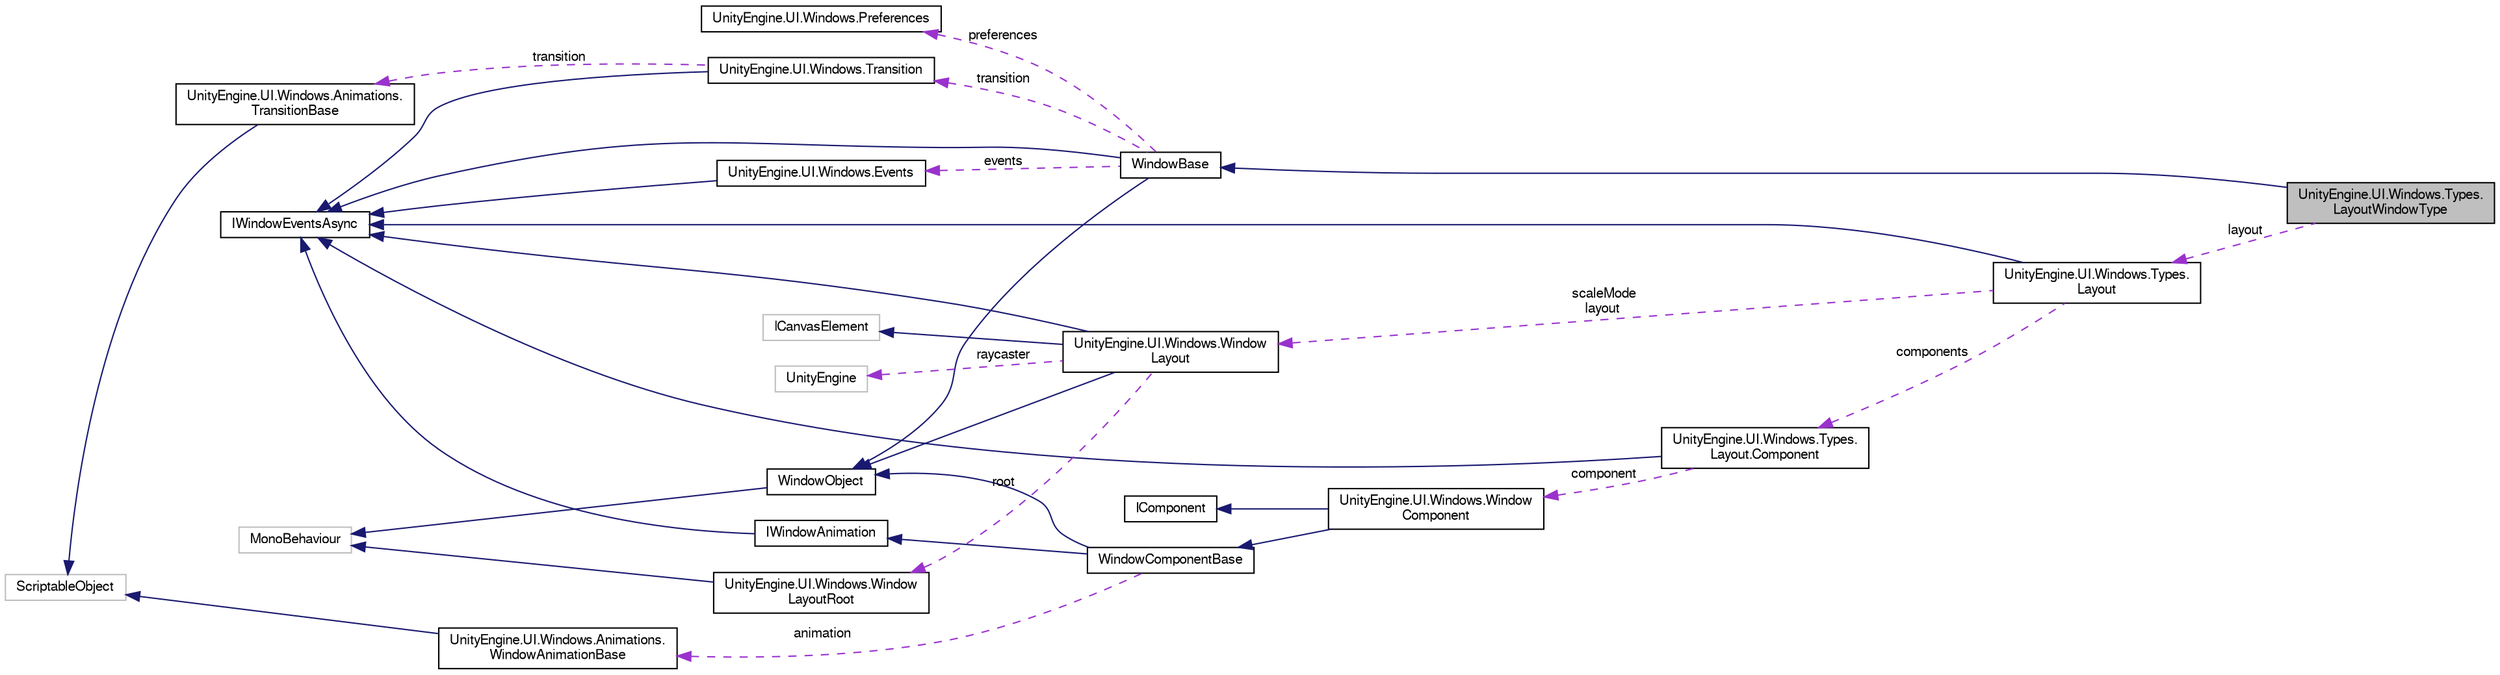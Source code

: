 digraph "UnityEngine.UI.Windows.Types.LayoutWindowType"
{
  edge [fontname="FreeSans",fontsize="10",labelfontname="FreeSans",labelfontsize="10"];
  node [fontname="FreeSans",fontsize="10",shape=record];
  rankdir="LR";
  Node1 [label="UnityEngine.UI.Windows.Types.\lLayoutWindowType",height=0.2,width=0.4,color="black", fillcolor="grey75", style="filled", fontcolor="black"];
  Node2 -> Node1 [dir="back",color="midnightblue",fontsize="10",style="solid",fontname="FreeSans"];
  Node2 [label="WindowBase",height=0.2,width=0.4,color="black", fillcolor="white", style="filled",URL="$class_unity_engine_1_1_u_i_1_1_windows_1_1_window_base.html"];
  Node3 -> Node2 [dir="back",color="midnightblue",fontsize="10",style="solid",fontname="FreeSans"];
  Node3 [label="WindowObject",height=0.2,width=0.4,color="black", fillcolor="white", style="filled",URL="$class_unity_engine_1_1_u_i_1_1_windows_1_1_window_object.html"];
  Node4 -> Node3 [dir="back",color="midnightblue",fontsize="10",style="solid",fontname="FreeSans"];
  Node4 [label="MonoBehaviour",height=0.2,width=0.4,color="grey75", fillcolor="white", style="filled"];
  Node5 -> Node2 [dir="back",color="midnightblue",fontsize="10",style="solid",fontname="FreeSans"];
  Node5 [label="IWindowEventsAsync",height=0.2,width=0.4,color="black", fillcolor="white", style="filled",URL="$interface_unity_engine_1_1_u_i_1_1_windows_1_1_i_window_events_async.html"];
  Node6 -> Node2 [dir="back",color="darkorchid3",fontsize="10",style="dashed",label=" transition" ,fontname="FreeSans"];
  Node6 [label="UnityEngine.UI.Windows.Transition",height=0.2,width=0.4,color="black", fillcolor="white", style="filled",URL="$class_unity_engine_1_1_u_i_1_1_windows_1_1_transition.html"];
  Node5 -> Node6 [dir="back",color="midnightblue",fontsize="10",style="solid",fontname="FreeSans"];
  Node7 -> Node6 [dir="back",color="darkorchid3",fontsize="10",style="dashed",label=" transition" ,fontname="FreeSans"];
  Node7 [label="UnityEngine.UI.Windows.Animations.\lTransitionBase",height=0.2,width=0.4,color="black", fillcolor="white", style="filled",URL="$class_unity_engine_1_1_u_i_1_1_windows_1_1_animations_1_1_transition_base.html"];
  Node8 -> Node7 [dir="back",color="midnightblue",fontsize="10",style="solid",fontname="FreeSans"];
  Node8 [label="ScriptableObject",height=0.2,width=0.4,color="grey75", fillcolor="white", style="filled"];
  Node9 -> Node2 [dir="back",color="darkorchid3",fontsize="10",style="dashed",label=" events" ,fontname="FreeSans"];
  Node9 [label="UnityEngine.UI.Windows.Events",height=0.2,width=0.4,color="black", fillcolor="white", style="filled",URL="$class_unity_engine_1_1_u_i_1_1_windows_1_1_events.html"];
  Node5 -> Node9 [dir="back",color="midnightblue",fontsize="10",style="solid",fontname="FreeSans"];
  Node10 -> Node2 [dir="back",color="darkorchid3",fontsize="10",style="dashed",label=" preferences" ,fontname="FreeSans"];
  Node10 [label="UnityEngine.UI.Windows.Preferences",height=0.2,width=0.4,color="black", fillcolor="white", style="filled",URL="$class_unity_engine_1_1_u_i_1_1_windows_1_1_preferences.html"];
  Node11 -> Node1 [dir="back",color="darkorchid3",fontsize="10",style="dashed",label=" layout" ,fontname="FreeSans"];
  Node11 [label="UnityEngine.UI.Windows.Types.\lLayout",height=0.2,width=0.4,color="black", fillcolor="white", style="filled",URL="$class_unity_engine_1_1_u_i_1_1_windows_1_1_types_1_1_layout.html"];
  Node5 -> Node11 [dir="back",color="midnightblue",fontsize="10",style="solid",fontname="FreeSans"];
  Node12 -> Node11 [dir="back",color="darkorchid3",fontsize="10",style="dashed",label=" scaleMode\nlayout" ,fontname="FreeSans"];
  Node12 [label="UnityEngine.UI.Windows.Window\lLayout",height=0.2,width=0.4,color="black", fillcolor="white", style="filled",URL="$class_unity_engine_1_1_u_i_1_1_windows_1_1_window_layout.html"];
  Node3 -> Node12 [dir="back",color="midnightblue",fontsize="10",style="solid",fontname="FreeSans"];
  Node13 -> Node12 [dir="back",color="midnightblue",fontsize="10",style="solid",fontname="FreeSans"];
  Node13 [label="ICanvasElement",height=0.2,width=0.4,color="grey75", fillcolor="white", style="filled"];
  Node5 -> Node12 [dir="back",color="midnightblue",fontsize="10",style="solid",fontname="FreeSans"];
  Node14 -> Node12 [dir="back",color="darkorchid3",fontsize="10",style="dashed",label=" raycaster" ,fontname="FreeSans"];
  Node14 [label="UnityEngine",height=0.2,width=0.4,color="grey75", fillcolor="white", style="filled"];
  Node15 -> Node12 [dir="back",color="darkorchid3",fontsize="10",style="dashed",label=" root" ,fontname="FreeSans"];
  Node15 [label="UnityEngine.UI.Windows.Window\lLayoutRoot",height=0.2,width=0.4,color="black", fillcolor="white", style="filled",URL="$class_unity_engine_1_1_u_i_1_1_windows_1_1_window_layout_root.html"];
  Node4 -> Node15 [dir="back",color="midnightblue",fontsize="10",style="solid",fontname="FreeSans"];
  Node16 -> Node11 [dir="back",color="darkorchid3",fontsize="10",style="dashed",label=" components" ,fontname="FreeSans"];
  Node16 [label="UnityEngine.UI.Windows.Types.\lLayout.Component",height=0.2,width=0.4,color="black", fillcolor="white", style="filled",URL="$class_unity_engine_1_1_u_i_1_1_windows_1_1_types_1_1_layout_1_1_component.html"];
  Node5 -> Node16 [dir="back",color="midnightblue",fontsize="10",style="solid",fontname="FreeSans"];
  Node17 -> Node16 [dir="back",color="darkorchid3",fontsize="10",style="dashed",label=" component" ,fontname="FreeSans"];
  Node17 [label="UnityEngine.UI.Windows.Window\lComponent",height=0.2,width=0.4,color="black", fillcolor="white", style="filled",URL="$class_unity_engine_1_1_u_i_1_1_windows_1_1_window_component.html"];
  Node18 -> Node17 [dir="back",color="midnightblue",fontsize="10",style="solid",fontname="FreeSans"];
  Node18 [label="WindowComponentBase",height=0.2,width=0.4,color="black", fillcolor="white", style="filled",URL="$class_unity_engine_1_1_u_i_1_1_windows_1_1_window_component_base.html"];
  Node3 -> Node18 [dir="back",color="midnightblue",fontsize="10",style="solid",fontname="FreeSans"];
  Node19 -> Node18 [dir="back",color="midnightblue",fontsize="10",style="solid",fontname="FreeSans"];
  Node19 [label="IWindowAnimation",height=0.2,width=0.4,color="black", fillcolor="white", style="filled",URL="$interface_unity_engine_1_1_u_i_1_1_windows_1_1_i_window_animation.html"];
  Node5 -> Node19 [dir="back",color="midnightblue",fontsize="10",style="solid",fontname="FreeSans"];
  Node20 -> Node18 [dir="back",color="darkorchid3",fontsize="10",style="dashed",label=" animation" ,fontname="FreeSans"];
  Node20 [label="UnityEngine.UI.Windows.Animations.\lWindowAnimationBase",height=0.2,width=0.4,color="black", fillcolor="white", style="filled",URL="$class_unity_engine_1_1_u_i_1_1_windows_1_1_animations_1_1_window_animation_base.html"];
  Node8 -> Node20 [dir="back",color="midnightblue",fontsize="10",style="solid",fontname="FreeSans"];
  Node21 -> Node17 [dir="back",color="midnightblue",fontsize="10",style="solid",fontname="FreeSans"];
  Node21 [label="IComponent",height=0.2,width=0.4,color="black", fillcolor="white", style="filled",URL="$interface_unity_engine_1_1_u_i_1_1_windows_1_1_components_1_1_i_component.html"];
}
